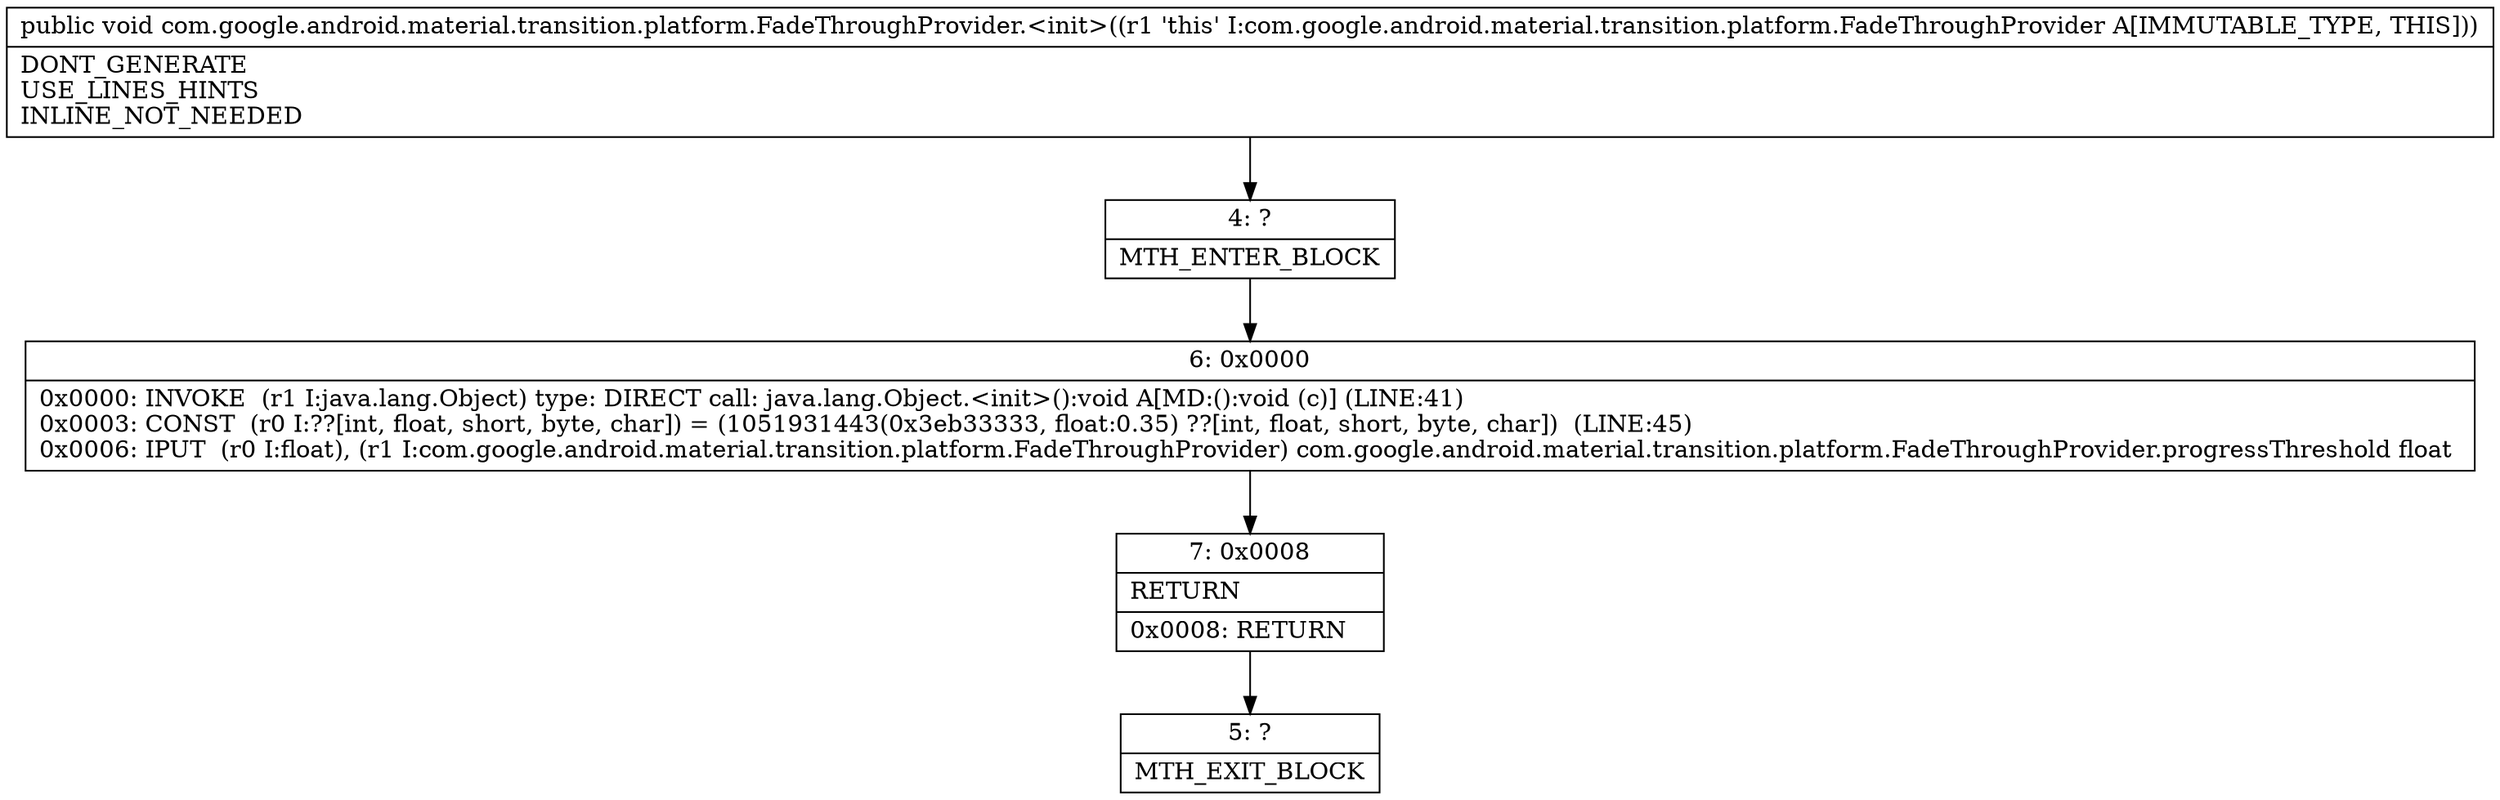 digraph "CFG forcom.google.android.material.transition.platform.FadeThroughProvider.\<init\>()V" {
Node_4 [shape=record,label="{4\:\ ?|MTH_ENTER_BLOCK\l}"];
Node_6 [shape=record,label="{6\:\ 0x0000|0x0000: INVOKE  (r1 I:java.lang.Object) type: DIRECT call: java.lang.Object.\<init\>():void A[MD:():void (c)] (LINE:41)\l0x0003: CONST  (r0 I:??[int, float, short, byte, char]) = (1051931443(0x3eb33333, float:0.35) ??[int, float, short, byte, char])  (LINE:45)\l0x0006: IPUT  (r0 I:float), (r1 I:com.google.android.material.transition.platform.FadeThroughProvider) com.google.android.material.transition.platform.FadeThroughProvider.progressThreshold float \l}"];
Node_7 [shape=record,label="{7\:\ 0x0008|RETURN\l|0x0008: RETURN   \l}"];
Node_5 [shape=record,label="{5\:\ ?|MTH_EXIT_BLOCK\l}"];
MethodNode[shape=record,label="{public void com.google.android.material.transition.platform.FadeThroughProvider.\<init\>((r1 'this' I:com.google.android.material.transition.platform.FadeThroughProvider A[IMMUTABLE_TYPE, THIS]))  | DONT_GENERATE\lUSE_LINES_HINTS\lINLINE_NOT_NEEDED\l}"];
MethodNode -> Node_4;Node_4 -> Node_6;
Node_6 -> Node_7;
Node_7 -> Node_5;
}

